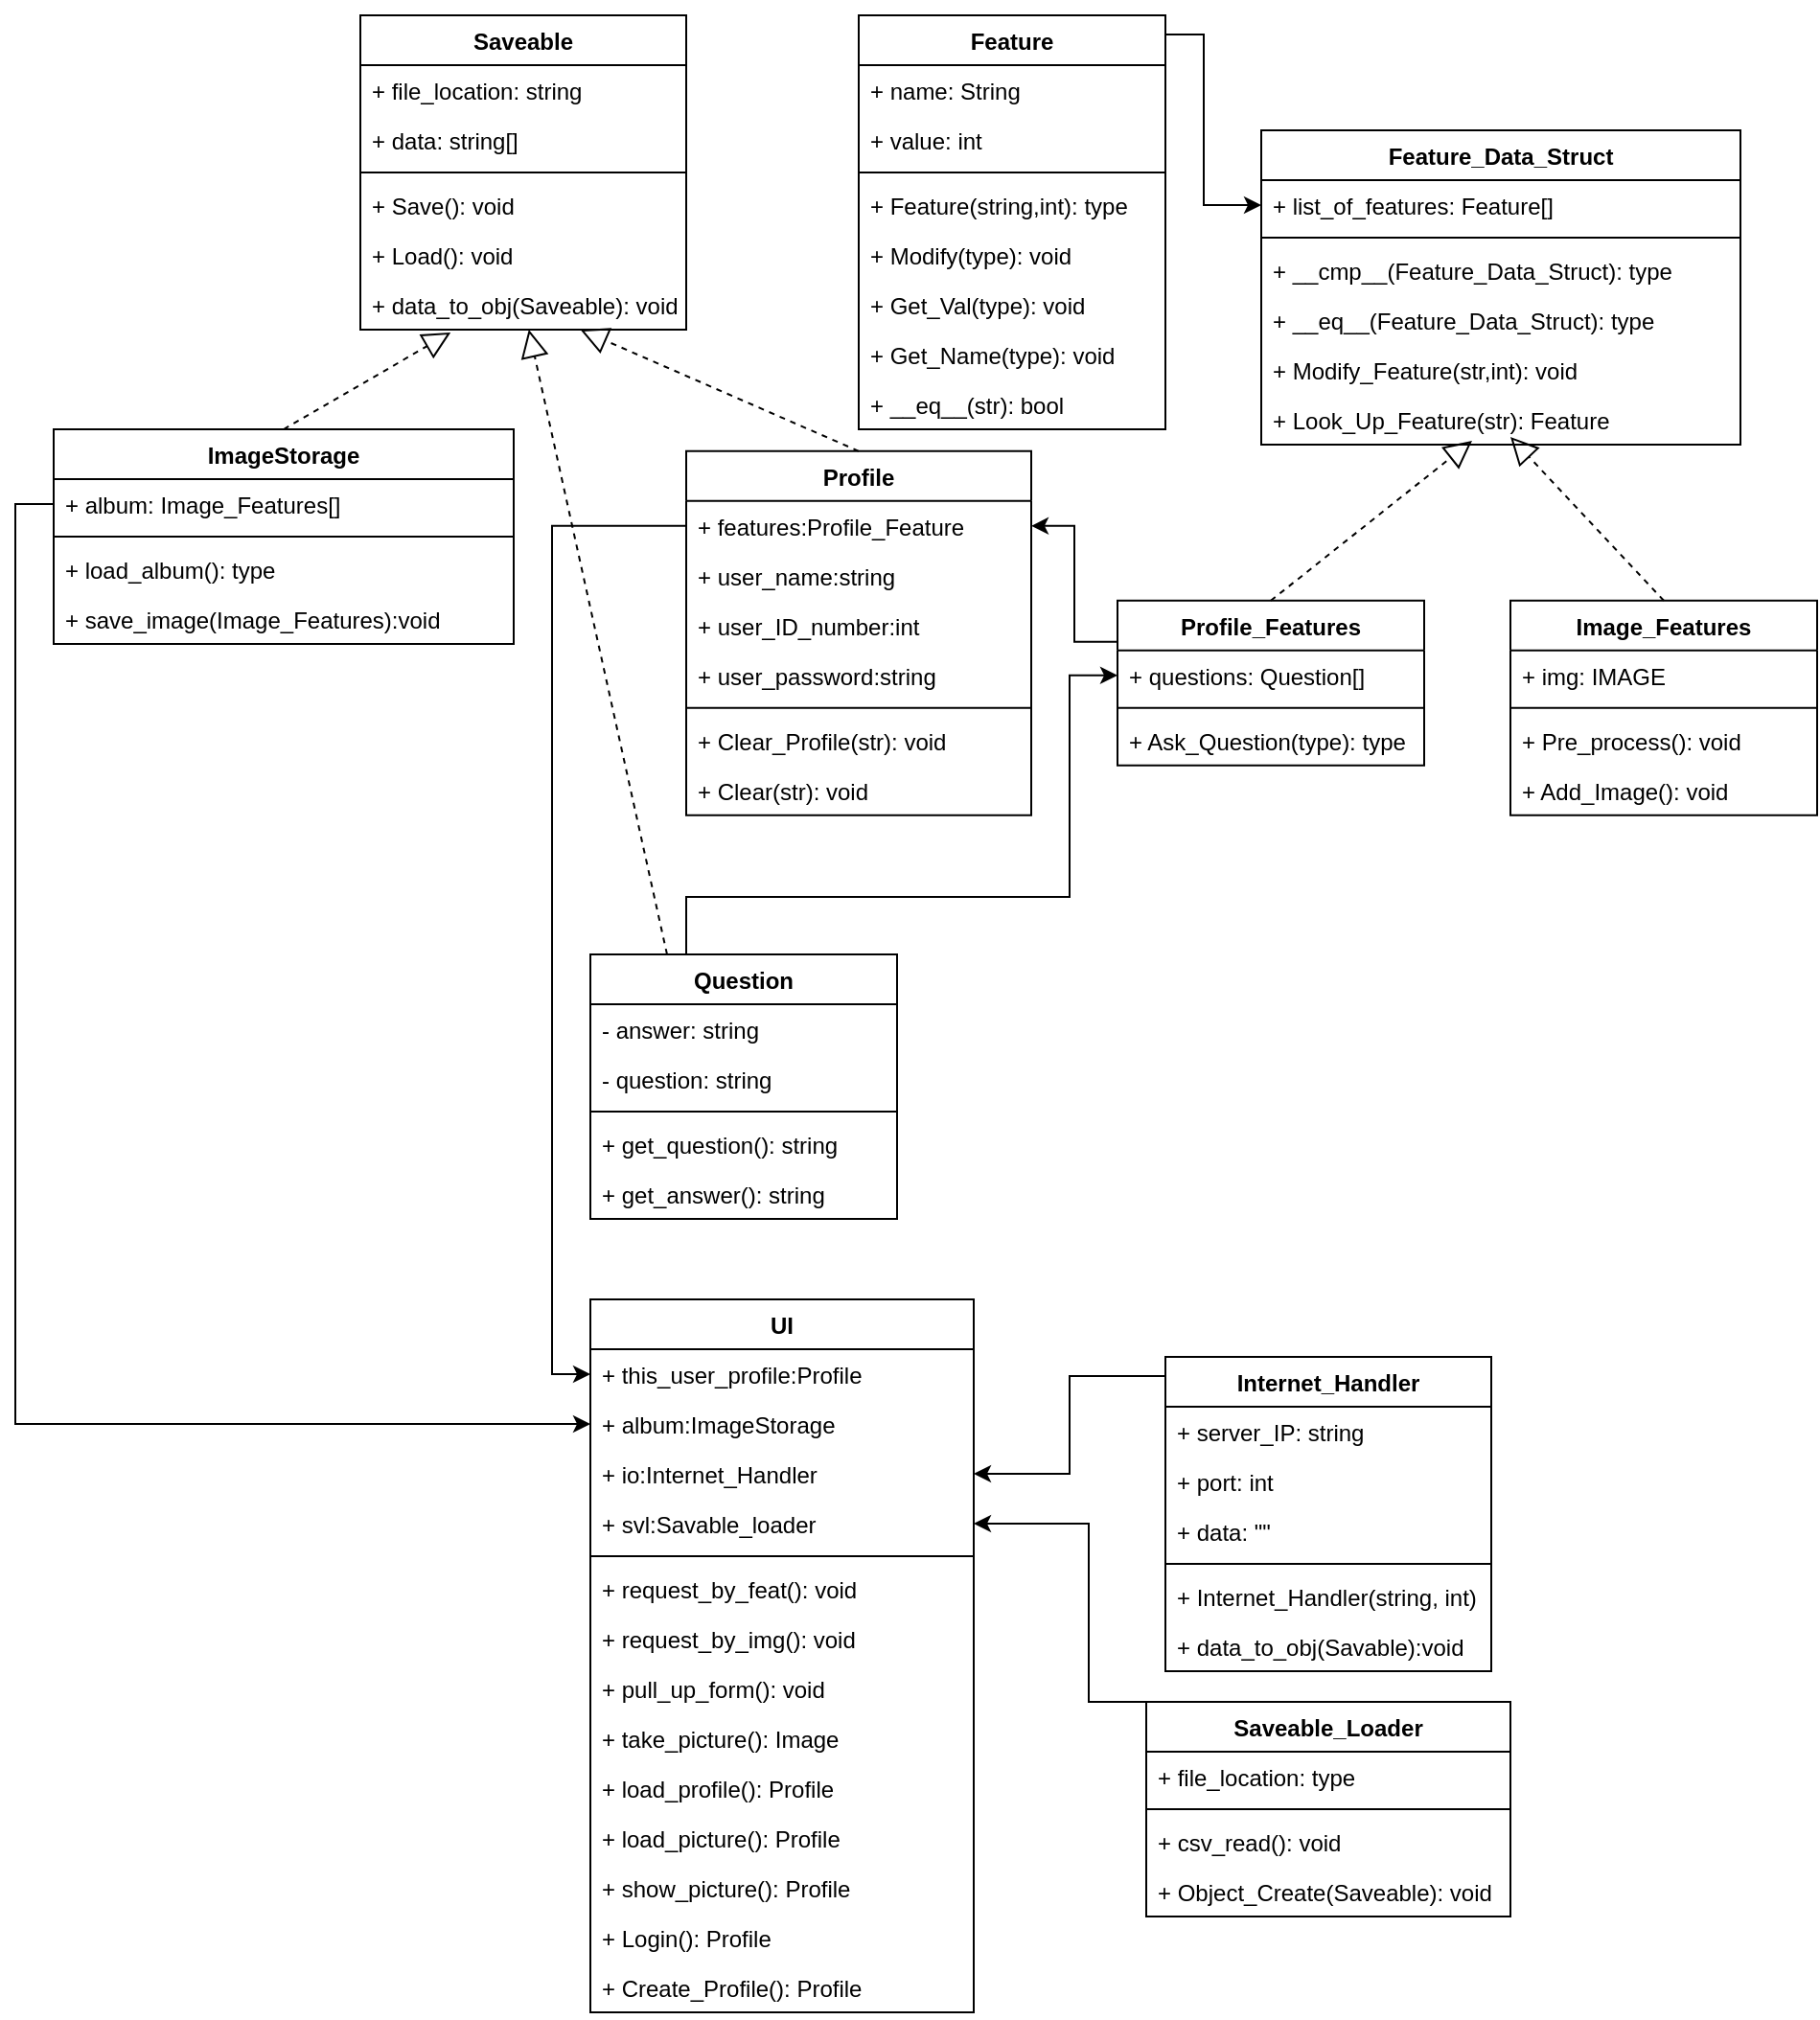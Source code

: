 <mxfile version="14.4.4" type="github" pages="2">
  <diagram id="TetxVeqAev78qztmmzDk" name="APP">
    <mxGraphModel dx="2926" dy="1216" grid="1" gridSize="10" guides="1" tooltips="1" connect="1" arrows="1" fold="1" page="1" pageScale="1" pageWidth="850" pageHeight="1100" math="0" shadow="0">
      <root>
        <mxCell id="0" />
        <mxCell id="1" parent="0" />
        <mxCell id="2AGVGex4qNpOd4WzxgjA-1" value="Profile" style="swimlane;fontStyle=1;align=center;verticalAlign=top;childLayout=stackLayout;horizontal=1;startSize=26;horizontalStack=0;resizeParent=1;resizeParentMax=0;resizeLast=0;collapsible=1;marginBottom=0;" vertex="1" parent="1">
          <mxGeometry x="260" y="257.4" width="180" height="190" as="geometry" />
        </mxCell>
        <mxCell id="2AGVGex4qNpOd4WzxgjA-14" value="+ features:Profile_Feature&#xa;" style="text;strokeColor=none;fillColor=none;align=left;verticalAlign=top;spacingLeft=4;spacingRight=4;overflow=hidden;rotatable=0;points=[[0,0.5],[1,0.5]];portConstraint=eastwest;" vertex="1" parent="2AGVGex4qNpOd4WzxgjA-1">
          <mxGeometry y="26" width="180" height="26" as="geometry" />
        </mxCell>
        <mxCell id="lxGhpvrVPsPuXbHdnktH-26" value="+ user_name:string&#xa;" style="text;strokeColor=none;fillColor=none;align=left;verticalAlign=top;spacingLeft=4;spacingRight=4;overflow=hidden;rotatable=0;points=[[0,0.5],[1,0.5]];portConstraint=eastwest;" vertex="1" parent="2AGVGex4qNpOd4WzxgjA-1">
          <mxGeometry y="52" width="180" height="26" as="geometry" />
        </mxCell>
        <mxCell id="lxGhpvrVPsPuXbHdnktH-19" value="+ user_ID_number:int&#xa;" style="text;strokeColor=none;fillColor=none;align=left;verticalAlign=top;spacingLeft=4;spacingRight=4;overflow=hidden;rotatable=0;points=[[0,0.5],[1,0.5]];portConstraint=eastwest;" vertex="1" parent="2AGVGex4qNpOd4WzxgjA-1">
          <mxGeometry y="78" width="180" height="26" as="geometry" />
        </mxCell>
        <mxCell id="lxGhpvrVPsPuXbHdnktH-20" value="+ user_password:string&#xa;" style="text;strokeColor=none;fillColor=none;align=left;verticalAlign=top;spacingLeft=4;spacingRight=4;overflow=hidden;rotatable=0;points=[[0,0.5],[1,0.5]];portConstraint=eastwest;" vertex="1" parent="2AGVGex4qNpOd4WzxgjA-1">
          <mxGeometry y="104" width="180" height="26" as="geometry" />
        </mxCell>
        <mxCell id="2AGVGex4qNpOd4WzxgjA-3" value="" style="line;strokeWidth=1;fillColor=none;align=left;verticalAlign=middle;spacingTop=-1;spacingLeft=3;spacingRight=3;rotatable=0;labelPosition=right;points=[];portConstraint=eastwest;" vertex="1" parent="2AGVGex4qNpOd4WzxgjA-1">
          <mxGeometry y="130" width="180" height="8" as="geometry" />
        </mxCell>
        <mxCell id="2AGVGex4qNpOd4WzxgjA-5" value="+ Clear_Profile(str): void" style="text;strokeColor=none;fillColor=none;align=left;verticalAlign=top;spacingLeft=4;spacingRight=4;overflow=hidden;rotatable=0;points=[[0,0.5],[1,0.5]];portConstraint=eastwest;" vertex="1" parent="2AGVGex4qNpOd4WzxgjA-1">
          <mxGeometry y="138" width="180" height="26" as="geometry" />
        </mxCell>
        <mxCell id="2AGVGex4qNpOd4WzxgjA-6" value="+ Clear(str): void" style="text;strokeColor=none;fillColor=none;align=left;verticalAlign=top;spacingLeft=4;spacingRight=4;overflow=hidden;rotatable=0;points=[[0,0.5],[1,0.5]];portConstraint=eastwest;" vertex="1" parent="2AGVGex4qNpOd4WzxgjA-1">
          <mxGeometry y="164" width="180" height="26" as="geometry" />
        </mxCell>
        <mxCell id="lxGhpvrVPsPuXbHdnktH-50" style="edgeStyle=orthogonalEdgeStyle;rounded=0;orthogonalLoop=1;jettySize=auto;html=1;exitX=1;exitY=0;exitDx=0;exitDy=0;entryX=0;entryY=0.5;entryDx=0;entryDy=0;" edge="1" parent="1" source="2AGVGex4qNpOd4WzxgjA-7" target="lxGhpvrVPsPuXbHdnktH-8">
          <mxGeometry relative="1" as="geometry">
            <Array as="points">
              <mxPoint x="510" y="40" />
              <mxPoint x="530" y="40" />
              <mxPoint x="530" y="129" />
            </Array>
          </mxGeometry>
        </mxCell>
        <mxCell id="2AGVGex4qNpOd4WzxgjA-7" value="Feature" style="swimlane;fontStyle=1;align=center;verticalAlign=top;childLayout=stackLayout;horizontal=1;startSize=26;horizontalStack=0;resizeParent=1;resizeParentMax=0;resizeLast=0;collapsible=1;marginBottom=0;" vertex="1" parent="1">
          <mxGeometry x="350" y="30" width="160" height="216" as="geometry" />
        </mxCell>
        <mxCell id="2AGVGex4qNpOd4WzxgjA-8" value="+ name: String" style="text;strokeColor=none;fillColor=none;align=left;verticalAlign=top;spacingLeft=4;spacingRight=4;overflow=hidden;rotatable=0;points=[[0,0.5],[1,0.5]];portConstraint=eastwest;" vertex="1" parent="2AGVGex4qNpOd4WzxgjA-7">
          <mxGeometry y="26" width="160" height="26" as="geometry" />
        </mxCell>
        <mxCell id="2AGVGex4qNpOd4WzxgjA-13" value="+ value: int" style="text;strokeColor=none;fillColor=none;align=left;verticalAlign=top;spacingLeft=4;spacingRight=4;overflow=hidden;rotatable=0;points=[[0,0.5],[1,0.5]];portConstraint=eastwest;" vertex="1" parent="2AGVGex4qNpOd4WzxgjA-7">
          <mxGeometry y="52" width="160" height="26" as="geometry" />
        </mxCell>
        <mxCell id="2AGVGex4qNpOd4WzxgjA-9" value="" style="line;strokeWidth=1;fillColor=none;align=left;verticalAlign=middle;spacingTop=-1;spacingLeft=3;spacingRight=3;rotatable=0;labelPosition=right;points=[];portConstraint=eastwest;" vertex="1" parent="2AGVGex4qNpOd4WzxgjA-7">
          <mxGeometry y="78" width="160" height="8" as="geometry" />
        </mxCell>
        <mxCell id="2AGVGex4qNpOd4WzxgjA-10" value="+ Feature(string,int): type" style="text;strokeColor=none;fillColor=none;align=left;verticalAlign=top;spacingLeft=4;spacingRight=4;overflow=hidden;rotatable=0;points=[[0,0.5],[1,0.5]];portConstraint=eastwest;" vertex="1" parent="2AGVGex4qNpOd4WzxgjA-7">
          <mxGeometry y="86" width="160" height="26" as="geometry" />
        </mxCell>
        <mxCell id="2AGVGex4qNpOd4WzxgjA-15" value="+ Modify(type): void" style="text;strokeColor=none;fillColor=none;align=left;verticalAlign=top;spacingLeft=4;spacingRight=4;overflow=hidden;rotatable=0;points=[[0,0.5],[1,0.5]];portConstraint=eastwest;" vertex="1" parent="2AGVGex4qNpOd4WzxgjA-7">
          <mxGeometry y="112" width="160" height="26" as="geometry" />
        </mxCell>
        <mxCell id="2AGVGex4qNpOd4WzxgjA-11" value="+ Get_Val(type): void" style="text;strokeColor=none;fillColor=none;align=left;verticalAlign=top;spacingLeft=4;spacingRight=4;overflow=hidden;rotatable=0;points=[[0,0.5],[1,0.5]];portConstraint=eastwest;" vertex="1" parent="2AGVGex4qNpOd4WzxgjA-7">
          <mxGeometry y="138" width="160" height="26" as="geometry" />
        </mxCell>
        <mxCell id="2AGVGex4qNpOd4WzxgjA-12" value="+ Get_Name(type): void" style="text;strokeColor=none;fillColor=none;align=left;verticalAlign=top;spacingLeft=4;spacingRight=4;overflow=hidden;rotatable=0;points=[[0,0.5],[1,0.5]];portConstraint=eastwest;" vertex="1" parent="2AGVGex4qNpOd4WzxgjA-7">
          <mxGeometry y="164" width="160" height="26" as="geometry" />
        </mxCell>
        <mxCell id="2AGVGex4qNpOd4WzxgjA-16" value="+ __eq__(str): bool" style="text;strokeColor=none;fillColor=none;align=left;verticalAlign=top;spacingLeft=4;spacingRight=4;overflow=hidden;rotatable=0;points=[[0,0.5],[1,0.5]];portConstraint=eastwest;" vertex="1" parent="2AGVGex4qNpOd4WzxgjA-7">
          <mxGeometry y="190" width="160" height="26" as="geometry" />
        </mxCell>
        <mxCell id="lxGhpvrVPsPuXbHdnktH-1" value="Image_Features" style="swimlane;fontStyle=1;align=center;verticalAlign=top;childLayout=stackLayout;horizontal=1;startSize=26;horizontalStack=0;resizeParent=1;resizeParentMax=0;resizeLast=0;collapsible=1;marginBottom=0;" vertex="1" parent="1">
          <mxGeometry x="690" y="335.4" width="160" height="112" as="geometry" />
        </mxCell>
        <mxCell id="lxGhpvrVPsPuXbHdnktH-2" value="+ img: IMAGE" style="text;strokeColor=none;fillColor=none;align=left;verticalAlign=top;spacingLeft=4;spacingRight=4;overflow=hidden;rotatable=0;points=[[0,0.5],[1,0.5]];portConstraint=eastwest;" vertex="1" parent="lxGhpvrVPsPuXbHdnktH-1">
          <mxGeometry y="26" width="160" height="26" as="geometry" />
        </mxCell>
        <mxCell id="lxGhpvrVPsPuXbHdnktH-3" value="" style="line;strokeWidth=1;fillColor=none;align=left;verticalAlign=middle;spacingTop=-1;spacingLeft=3;spacingRight=3;rotatable=0;labelPosition=right;points=[];portConstraint=eastwest;" vertex="1" parent="lxGhpvrVPsPuXbHdnktH-1">
          <mxGeometry y="52" width="160" height="8" as="geometry" />
        </mxCell>
        <mxCell id="lxGhpvrVPsPuXbHdnktH-4" value="+ Pre_process(): void" style="text;strokeColor=none;fillColor=none;align=left;verticalAlign=top;spacingLeft=4;spacingRight=4;overflow=hidden;rotatable=0;points=[[0,0.5],[1,0.5]];portConstraint=eastwest;" vertex="1" parent="lxGhpvrVPsPuXbHdnktH-1">
          <mxGeometry y="60" width="160" height="26" as="geometry" />
        </mxCell>
        <mxCell id="lxGhpvrVPsPuXbHdnktH-61" value="+ Add_Image(): void" style="text;strokeColor=none;fillColor=none;align=left;verticalAlign=top;spacingLeft=4;spacingRight=4;overflow=hidden;rotatable=0;points=[[0,0.5],[1,0.5]];portConstraint=eastwest;" vertex="1" parent="lxGhpvrVPsPuXbHdnktH-1">
          <mxGeometry y="86" width="160" height="26" as="geometry" />
        </mxCell>
        <mxCell id="lxGhpvrVPsPuXbHdnktH-7" value="Feature_Data_Struct" style="swimlane;fontStyle=1;align=center;verticalAlign=top;childLayout=stackLayout;horizontal=1;startSize=26;horizontalStack=0;resizeParent=1;resizeParentMax=0;resizeLast=0;collapsible=1;marginBottom=0;" vertex="1" parent="1">
          <mxGeometry x="560" y="90" width="250" height="164" as="geometry" />
        </mxCell>
        <mxCell id="lxGhpvrVPsPuXbHdnktH-8" value="+ list_of_features: Feature[]" style="text;strokeColor=none;fillColor=none;align=left;verticalAlign=top;spacingLeft=4;spacingRight=4;overflow=hidden;rotatable=0;points=[[0,0.5],[1,0.5]];portConstraint=eastwest;" vertex="1" parent="lxGhpvrVPsPuXbHdnktH-7">
          <mxGeometry y="26" width="250" height="26" as="geometry" />
        </mxCell>
        <mxCell id="lxGhpvrVPsPuXbHdnktH-9" value="" style="line;strokeWidth=1;fillColor=none;align=left;verticalAlign=middle;spacingTop=-1;spacingLeft=3;spacingRight=3;rotatable=0;labelPosition=right;points=[];portConstraint=eastwest;" vertex="1" parent="lxGhpvrVPsPuXbHdnktH-7">
          <mxGeometry y="52" width="250" height="8" as="geometry" />
        </mxCell>
        <mxCell id="lxGhpvrVPsPuXbHdnktH-10" value="+ __cmp__(Feature_Data_Struct): type" style="text;strokeColor=none;fillColor=none;align=left;verticalAlign=top;spacingLeft=4;spacingRight=4;overflow=hidden;rotatable=0;points=[[0,0.5],[1,0.5]];portConstraint=eastwest;" vertex="1" parent="lxGhpvrVPsPuXbHdnktH-7">
          <mxGeometry y="60" width="250" height="26" as="geometry" />
        </mxCell>
        <mxCell id="lxGhpvrVPsPuXbHdnktH-11" value="+ __eq__(Feature_Data_Struct): type" style="text;strokeColor=none;fillColor=none;align=left;verticalAlign=top;spacingLeft=4;spacingRight=4;overflow=hidden;rotatable=0;points=[[0,0.5],[1,0.5]];portConstraint=eastwest;" vertex="1" parent="lxGhpvrVPsPuXbHdnktH-7">
          <mxGeometry y="86" width="250" height="26" as="geometry" />
        </mxCell>
        <mxCell id="lxGhpvrVPsPuXbHdnktH-17" value="+ Modify_Feature(str,int): void" style="text;strokeColor=none;fillColor=none;align=left;verticalAlign=top;spacingLeft=4;spacingRight=4;overflow=hidden;rotatable=0;points=[[0,0.5],[1,0.5]];portConstraint=eastwest;" vertex="1" parent="lxGhpvrVPsPuXbHdnktH-7">
          <mxGeometry y="112" width="250" height="26" as="geometry" />
        </mxCell>
        <mxCell id="lxGhpvrVPsPuXbHdnktH-18" value="+ Look_Up_Feature(str): Feature" style="text;strokeColor=none;fillColor=none;align=left;verticalAlign=top;spacingLeft=4;spacingRight=4;overflow=hidden;rotatable=0;points=[[0,0.5],[1,0.5]];portConstraint=eastwest;" vertex="1" parent="lxGhpvrVPsPuXbHdnktH-7">
          <mxGeometry y="138" width="250" height="26" as="geometry" />
        </mxCell>
        <mxCell id="lxGhpvrVPsPuXbHdnktH-13" value="" style="endArrow=block;dashed=1;endFill=0;endSize=12;html=1;exitX=0.5;exitY=0;exitDx=0;exitDy=0;" edge="1" parent="1" source="lxGhpvrVPsPuXbHdnktH-1">
          <mxGeometry width="160" relative="1" as="geometry">
            <mxPoint x="340.02" y="267.4" as="sourcePoint" />
            <mxPoint x="690" y="250" as="targetPoint" />
          </mxGeometry>
        </mxCell>
        <mxCell id="lxGhpvrVPsPuXbHdnktH-27" style="edgeStyle=orthogonalEdgeStyle;rounded=0;orthogonalLoop=1;jettySize=auto;html=1;exitX=0;exitY=0.25;exitDx=0;exitDy=0;entryX=1;entryY=0.5;entryDx=0;entryDy=0;" edge="1" parent="1" source="lxGhpvrVPsPuXbHdnktH-21" target="2AGVGex4qNpOd4WzxgjA-14">
          <mxGeometry relative="1" as="geometry" />
        </mxCell>
        <mxCell id="lxGhpvrVPsPuXbHdnktH-21" value="Profile_Features" style="swimlane;fontStyle=1;align=center;verticalAlign=top;childLayout=stackLayout;horizontal=1;startSize=26;horizontalStack=0;resizeParent=1;resizeParentMax=0;resizeLast=0;collapsible=1;marginBottom=0;" vertex="1" parent="1">
          <mxGeometry x="485" y="335.4" width="160" height="86" as="geometry" />
        </mxCell>
        <mxCell id="lxGhpvrVPsPuXbHdnktH-22" value="+ questions: Question[]" style="text;strokeColor=none;fillColor=none;align=left;verticalAlign=top;spacingLeft=4;spacingRight=4;overflow=hidden;rotatable=0;points=[[0,0.5],[1,0.5]];portConstraint=eastwest;" vertex="1" parent="lxGhpvrVPsPuXbHdnktH-21">
          <mxGeometry y="26" width="160" height="26" as="geometry" />
        </mxCell>
        <mxCell id="lxGhpvrVPsPuXbHdnktH-23" value="" style="line;strokeWidth=1;fillColor=none;align=left;verticalAlign=middle;spacingTop=-1;spacingLeft=3;spacingRight=3;rotatable=0;labelPosition=right;points=[];portConstraint=eastwest;" vertex="1" parent="lxGhpvrVPsPuXbHdnktH-21">
          <mxGeometry y="52" width="160" height="8" as="geometry" />
        </mxCell>
        <mxCell id="lxGhpvrVPsPuXbHdnktH-24" value="+ Ask_Question(type): type" style="text;strokeColor=none;fillColor=none;align=left;verticalAlign=top;spacingLeft=4;spacingRight=4;overflow=hidden;rotatable=0;points=[[0,0.5],[1,0.5]];portConstraint=eastwest;" vertex="1" parent="lxGhpvrVPsPuXbHdnktH-21">
          <mxGeometry y="60" width="160" height="26" as="geometry" />
        </mxCell>
        <mxCell id="lxGhpvrVPsPuXbHdnktH-25" value="" style="endArrow=block;dashed=1;endFill=0;endSize=12;html=1;exitX=0.5;exitY=0;exitDx=0;exitDy=0;entryX=0.44;entryY=0.923;entryDx=0;entryDy=0;entryPerimeter=0;fontStyle=1" edge="1" parent="1" source="lxGhpvrVPsPuXbHdnktH-21" target="lxGhpvrVPsPuXbHdnktH-18">
          <mxGeometry width="160" relative="1" as="geometry">
            <mxPoint x="580" y="338" as="sourcePoint" />
            <mxPoint x="501.5" y="252.598" as="targetPoint" />
          </mxGeometry>
        </mxCell>
        <mxCell id="lxGhpvrVPsPuXbHdnktH-47" style="edgeStyle=orthogonalEdgeStyle;rounded=0;orthogonalLoop=1;jettySize=auto;html=1;exitX=0.5;exitY=0;exitDx=0;exitDy=0;entryX=0;entryY=0.5;entryDx=0;entryDy=0;" edge="1" parent="1" source="lxGhpvrVPsPuXbHdnktH-29" target="lxGhpvrVPsPuXbHdnktH-22">
          <mxGeometry relative="1" as="geometry">
            <Array as="points">
              <mxPoint x="260" y="490" />
              <mxPoint x="460" y="490" />
              <mxPoint x="460" y="374" />
            </Array>
          </mxGeometry>
        </mxCell>
        <mxCell id="lxGhpvrVPsPuXbHdnktH-29" value="Question" style="swimlane;fontStyle=1;align=center;verticalAlign=top;childLayout=stackLayout;horizontal=1;startSize=26;horizontalStack=0;resizeParent=1;resizeParentMax=0;resizeLast=0;collapsible=1;marginBottom=0;" vertex="1" parent="1">
          <mxGeometry x="210" y="520" width="160" height="138" as="geometry" />
        </mxCell>
        <mxCell id="lxGhpvrVPsPuXbHdnktH-30" value="- answer: string" style="text;strokeColor=none;fillColor=none;align=left;verticalAlign=top;spacingLeft=4;spacingRight=4;overflow=hidden;rotatable=0;points=[[0,0.5],[1,0.5]];portConstraint=eastwest;" vertex="1" parent="lxGhpvrVPsPuXbHdnktH-29">
          <mxGeometry y="26" width="160" height="26" as="geometry" />
        </mxCell>
        <mxCell id="lxGhpvrVPsPuXbHdnktH-35" value="- question: string" style="text;strokeColor=none;fillColor=none;align=left;verticalAlign=top;spacingLeft=4;spacingRight=4;overflow=hidden;rotatable=0;points=[[0,0.5],[1,0.5]];portConstraint=eastwest;" vertex="1" parent="lxGhpvrVPsPuXbHdnktH-29">
          <mxGeometry y="52" width="160" height="26" as="geometry" />
        </mxCell>
        <mxCell id="lxGhpvrVPsPuXbHdnktH-31" value="" style="line;strokeWidth=1;fillColor=none;align=left;verticalAlign=middle;spacingTop=-1;spacingLeft=3;spacingRight=3;rotatable=0;labelPosition=right;points=[];portConstraint=eastwest;" vertex="1" parent="lxGhpvrVPsPuXbHdnktH-29">
          <mxGeometry y="78" width="160" height="8" as="geometry" />
        </mxCell>
        <mxCell id="lxGhpvrVPsPuXbHdnktH-32" value="+ get_question(): string" style="text;strokeColor=none;fillColor=none;align=left;verticalAlign=top;spacingLeft=4;spacingRight=4;overflow=hidden;rotatable=0;points=[[0,0.5],[1,0.5]];portConstraint=eastwest;" vertex="1" parent="lxGhpvrVPsPuXbHdnktH-29">
          <mxGeometry y="86" width="160" height="26" as="geometry" />
        </mxCell>
        <mxCell id="lxGhpvrVPsPuXbHdnktH-34" value="+ get_answer(): string" style="text;strokeColor=none;fillColor=none;align=left;verticalAlign=top;spacingLeft=4;spacingRight=4;overflow=hidden;rotatable=0;points=[[0,0.5],[1,0.5]];portConstraint=eastwest;" vertex="1" parent="lxGhpvrVPsPuXbHdnktH-29">
          <mxGeometry y="112" width="160" height="26" as="geometry" />
        </mxCell>
        <mxCell id="lxGhpvrVPsPuXbHdnktH-39" value="Saveable" style="swimlane;fontStyle=1;align=center;verticalAlign=top;childLayout=stackLayout;horizontal=1;startSize=26;horizontalStack=0;resizeParent=1;resizeParentMax=0;resizeLast=0;collapsible=1;marginBottom=0;" vertex="1" parent="1">
          <mxGeometry x="90" y="30" width="170" height="164" as="geometry" />
        </mxCell>
        <mxCell id="lxGhpvrVPsPuXbHdnktH-40" value="+ file_location: string" style="text;strokeColor=none;fillColor=none;align=left;verticalAlign=top;spacingLeft=4;spacingRight=4;overflow=hidden;rotatable=0;points=[[0,0.5],[1,0.5]];portConstraint=eastwest;" vertex="1" parent="lxGhpvrVPsPuXbHdnktH-39">
          <mxGeometry y="26" width="170" height="26" as="geometry" />
        </mxCell>
        <mxCell id="lxGhpvrVPsPuXbHdnktH-45" value="+ data: string[]" style="text;strokeColor=none;fillColor=none;align=left;verticalAlign=top;spacingLeft=4;spacingRight=4;overflow=hidden;rotatable=0;points=[[0,0.5],[1,0.5]];portConstraint=eastwest;" vertex="1" parent="lxGhpvrVPsPuXbHdnktH-39">
          <mxGeometry y="52" width="170" height="26" as="geometry" />
        </mxCell>
        <mxCell id="lxGhpvrVPsPuXbHdnktH-41" value="" style="line;strokeWidth=1;fillColor=none;align=left;verticalAlign=middle;spacingTop=-1;spacingLeft=3;spacingRight=3;rotatable=0;labelPosition=right;points=[];portConstraint=eastwest;" vertex="1" parent="lxGhpvrVPsPuXbHdnktH-39">
          <mxGeometry y="78" width="170" height="8" as="geometry" />
        </mxCell>
        <mxCell id="lxGhpvrVPsPuXbHdnktH-42" value="+ Save(): void" style="text;strokeColor=none;fillColor=none;align=left;verticalAlign=top;spacingLeft=4;spacingRight=4;overflow=hidden;rotatable=0;points=[[0,0.5],[1,0.5]];portConstraint=eastwest;" vertex="1" parent="lxGhpvrVPsPuXbHdnktH-39">
          <mxGeometry y="86" width="170" height="26" as="geometry" />
        </mxCell>
        <mxCell id="lxGhpvrVPsPuXbHdnktH-43" value="+ Load(): void" style="text;strokeColor=none;fillColor=none;align=left;verticalAlign=top;spacingLeft=4;spacingRight=4;overflow=hidden;rotatable=0;points=[[0,0.5],[1,0.5]];portConstraint=eastwest;" vertex="1" parent="lxGhpvrVPsPuXbHdnktH-39">
          <mxGeometry y="112" width="170" height="26" as="geometry" />
        </mxCell>
        <mxCell id="lxGhpvrVPsPuXbHdnktH-46" value="+ data_to_obj(Saveable): void" style="text;strokeColor=none;fillColor=none;align=left;verticalAlign=top;spacingLeft=4;spacingRight=4;overflow=hidden;rotatable=0;points=[[0,0.5],[1,0.5]];portConstraint=eastwest;" vertex="1" parent="lxGhpvrVPsPuXbHdnktH-39">
          <mxGeometry y="138" width="170" height="26" as="geometry" />
        </mxCell>
        <mxCell id="lxGhpvrVPsPuXbHdnktH-48" value="" style="endArrow=block;dashed=1;endFill=0;endSize=12;html=1;exitX=0.5;exitY=0;exitDx=0;exitDy=0;" edge="1" parent="1" source="2AGVGex4qNpOd4WzxgjA-1" target="lxGhpvrVPsPuXbHdnktH-46">
          <mxGeometry width="160" relative="1" as="geometry">
            <mxPoint x="575" y="345.4" as="sourcePoint" />
            <mxPoint x="660" y="261.998" as="targetPoint" />
          </mxGeometry>
        </mxCell>
        <mxCell id="lxGhpvrVPsPuXbHdnktH-49" value="" style="endArrow=block;dashed=1;endFill=0;endSize=12;html=1;exitX=0.25;exitY=0;exitDx=0;exitDy=0;" edge="1" parent="1" source="lxGhpvrVPsPuXbHdnktH-29" target="lxGhpvrVPsPuXbHdnktH-46">
          <mxGeometry width="160" relative="1" as="geometry">
            <mxPoint x="360" y="267.4" as="sourcePoint" />
            <mxPoint x="214.777" y="204" as="targetPoint" />
          </mxGeometry>
        </mxCell>
        <mxCell id="lxGhpvrVPsPuXbHdnktH-93" style="edgeStyle=orthogonalEdgeStyle;rounded=0;orthogonalLoop=1;jettySize=auto;html=1;exitX=0;exitY=0;exitDx=0;exitDy=0;entryX=1;entryY=0.5;entryDx=0;entryDy=0;" edge="1" parent="1" source="lxGhpvrVPsPuXbHdnktH-52" target="lxGhpvrVPsPuXbHdnktH-92">
          <mxGeometry relative="1" as="geometry">
            <Array as="points">
              <mxPoint x="470" y="910" />
              <mxPoint x="470" y="817" />
            </Array>
          </mxGeometry>
        </mxCell>
        <mxCell id="lxGhpvrVPsPuXbHdnktH-52" value="Saveable_Loader" style="swimlane;fontStyle=1;align=center;verticalAlign=top;childLayout=stackLayout;horizontal=1;startSize=26;horizontalStack=0;resizeParent=1;resizeParentMax=0;resizeLast=0;collapsible=1;marginBottom=0;" vertex="1" parent="1">
          <mxGeometry x="500" y="910" width="190" height="112" as="geometry" />
        </mxCell>
        <mxCell id="lxGhpvrVPsPuXbHdnktH-53" value="+ file_location: type" style="text;strokeColor=none;fillColor=none;align=left;verticalAlign=top;spacingLeft=4;spacingRight=4;overflow=hidden;rotatable=0;points=[[0,0.5],[1,0.5]];portConstraint=eastwest;" vertex="1" parent="lxGhpvrVPsPuXbHdnktH-52">
          <mxGeometry y="26" width="190" height="26" as="geometry" />
        </mxCell>
        <mxCell id="lxGhpvrVPsPuXbHdnktH-54" value="" style="line;strokeWidth=1;fillColor=none;align=left;verticalAlign=middle;spacingTop=-1;spacingLeft=3;spacingRight=3;rotatable=0;labelPosition=right;points=[];portConstraint=eastwest;" vertex="1" parent="lxGhpvrVPsPuXbHdnktH-52">
          <mxGeometry y="52" width="190" height="8" as="geometry" />
        </mxCell>
        <mxCell id="lxGhpvrVPsPuXbHdnktH-55" value="+ csv_read(): void" style="text;strokeColor=none;fillColor=none;align=left;verticalAlign=top;spacingLeft=4;spacingRight=4;overflow=hidden;rotatable=0;points=[[0,0.5],[1,0.5]];portConstraint=eastwest;" vertex="1" parent="lxGhpvrVPsPuXbHdnktH-52">
          <mxGeometry y="60" width="190" height="26" as="geometry" />
        </mxCell>
        <mxCell id="lxGhpvrVPsPuXbHdnktH-56" value="+ Object_Create(Saveable): void" style="text;strokeColor=none;fillColor=none;align=left;verticalAlign=top;spacingLeft=4;spacingRight=4;overflow=hidden;rotatable=0;points=[[0,0.5],[1,0.5]];portConstraint=eastwest;" vertex="1" parent="lxGhpvrVPsPuXbHdnktH-52">
          <mxGeometry y="86" width="190" height="26" as="geometry" />
        </mxCell>
        <mxCell id="lxGhpvrVPsPuXbHdnktH-57" value="UI" style="swimlane;fontStyle=1;align=center;verticalAlign=top;childLayout=stackLayout;horizontal=1;startSize=26;horizontalStack=0;resizeParent=1;resizeParentMax=0;resizeLast=0;collapsible=1;marginBottom=0;" vertex="1" parent="1">
          <mxGeometry x="210" y="700" width="200" height="372" as="geometry" />
        </mxCell>
        <mxCell id="lxGhpvrVPsPuXbHdnktH-69" value="+ this_user_profile:Profile" style="text;strokeColor=none;fillColor=none;align=left;verticalAlign=top;spacingLeft=4;spacingRight=4;overflow=hidden;rotatable=0;points=[[0,0.5],[1,0.5]];portConstraint=eastwest;" vertex="1" parent="lxGhpvrVPsPuXbHdnktH-57">
          <mxGeometry y="26" width="200" height="26" as="geometry" />
        </mxCell>
        <mxCell id="lxGhpvrVPsPuXbHdnktH-58" value="+ album:ImageStorage" style="text;strokeColor=none;fillColor=none;align=left;verticalAlign=top;spacingLeft=4;spacingRight=4;overflow=hidden;rotatable=0;points=[[0,0.5],[1,0.5]];portConstraint=eastwest;" vertex="1" parent="lxGhpvrVPsPuXbHdnktH-57">
          <mxGeometry y="52" width="200" height="26" as="geometry" />
        </mxCell>
        <mxCell id="lxGhpvrVPsPuXbHdnktH-86" value="+ io:Internet_Handler" style="text;strokeColor=none;fillColor=none;align=left;verticalAlign=top;spacingLeft=4;spacingRight=4;overflow=hidden;rotatable=0;points=[[0,0.5],[1,0.5]];portConstraint=eastwest;" vertex="1" parent="lxGhpvrVPsPuXbHdnktH-57">
          <mxGeometry y="78" width="200" height="26" as="geometry" />
        </mxCell>
        <mxCell id="lxGhpvrVPsPuXbHdnktH-92" value="+ svl:Savable_loader" style="text;strokeColor=none;fillColor=none;align=left;verticalAlign=top;spacingLeft=4;spacingRight=4;overflow=hidden;rotatable=0;points=[[0,0.5],[1,0.5]];portConstraint=eastwest;" vertex="1" parent="lxGhpvrVPsPuXbHdnktH-57">
          <mxGeometry y="104" width="200" height="26" as="geometry" />
        </mxCell>
        <mxCell id="lxGhpvrVPsPuXbHdnktH-59" value="" style="line;strokeWidth=1;fillColor=none;align=left;verticalAlign=middle;spacingTop=-1;spacingLeft=3;spacingRight=3;rotatable=0;labelPosition=right;points=[];portConstraint=eastwest;" vertex="1" parent="lxGhpvrVPsPuXbHdnktH-57">
          <mxGeometry y="130" width="200" height="8" as="geometry" />
        </mxCell>
        <mxCell id="lxGhpvrVPsPuXbHdnktH-60" value="+ request_by_feat(): void" style="text;strokeColor=none;fillColor=none;align=left;verticalAlign=top;spacingLeft=4;spacingRight=4;overflow=hidden;rotatable=0;points=[[0,0.5],[1,0.5]];portConstraint=eastwest;" vertex="1" parent="lxGhpvrVPsPuXbHdnktH-57">
          <mxGeometry y="138" width="200" height="26" as="geometry" />
        </mxCell>
        <mxCell id="lxGhpvrVPsPuXbHdnktH-81" value="+ request_by_img(): void" style="text;strokeColor=none;fillColor=none;align=left;verticalAlign=top;spacingLeft=4;spacingRight=4;overflow=hidden;rotatable=0;points=[[0,0.5],[1,0.5]];portConstraint=eastwest;" vertex="1" parent="lxGhpvrVPsPuXbHdnktH-57">
          <mxGeometry y="164" width="200" height="26" as="geometry" />
        </mxCell>
        <mxCell id="lxGhpvrVPsPuXbHdnktH-82" value="+ pull_up_form(): void" style="text;strokeColor=none;fillColor=none;align=left;verticalAlign=top;spacingLeft=4;spacingRight=4;overflow=hidden;rotatable=0;points=[[0,0.5],[1,0.5]];portConstraint=eastwest;" vertex="1" parent="lxGhpvrVPsPuXbHdnktH-57">
          <mxGeometry y="190" width="200" height="26" as="geometry" />
        </mxCell>
        <mxCell id="lxGhpvrVPsPuXbHdnktH-80" value="+ take_picture(): Image" style="text;strokeColor=none;fillColor=none;align=left;verticalAlign=top;spacingLeft=4;spacingRight=4;overflow=hidden;rotatable=0;points=[[0,0.5],[1,0.5]];portConstraint=eastwest;" vertex="1" parent="lxGhpvrVPsPuXbHdnktH-57">
          <mxGeometry y="216" width="200" height="26" as="geometry" />
        </mxCell>
        <mxCell id="lxGhpvrVPsPuXbHdnktH-62" value="+ load_profile(): Profile" style="text;strokeColor=none;fillColor=none;align=left;verticalAlign=top;spacingLeft=4;spacingRight=4;overflow=hidden;rotatable=0;points=[[0,0.5],[1,0.5]];portConstraint=eastwest;" vertex="1" parent="lxGhpvrVPsPuXbHdnktH-57">
          <mxGeometry y="242" width="200" height="26" as="geometry" />
        </mxCell>
        <mxCell id="lxGhpvrVPsPuXbHdnktH-76" value="+ load_picture(): Profile" style="text;strokeColor=none;fillColor=none;align=left;verticalAlign=top;spacingLeft=4;spacingRight=4;overflow=hidden;rotatable=0;points=[[0,0.5],[1,0.5]];portConstraint=eastwest;" vertex="1" parent="lxGhpvrVPsPuXbHdnktH-57">
          <mxGeometry y="268" width="200" height="26" as="geometry" />
        </mxCell>
        <mxCell id="lxGhpvrVPsPuXbHdnktH-77" value="+ show_picture(): Profile" style="text;strokeColor=none;fillColor=none;align=left;verticalAlign=top;spacingLeft=4;spacingRight=4;overflow=hidden;rotatable=0;points=[[0,0.5],[1,0.5]];portConstraint=eastwest;" vertex="1" parent="lxGhpvrVPsPuXbHdnktH-57">
          <mxGeometry y="294" width="200" height="26" as="geometry" />
        </mxCell>
        <mxCell id="lxGhpvrVPsPuXbHdnktH-78" value="+ Login(): Profile" style="text;strokeColor=none;fillColor=none;align=left;verticalAlign=top;spacingLeft=4;spacingRight=4;overflow=hidden;rotatable=0;points=[[0,0.5],[1,0.5]];portConstraint=eastwest;" vertex="1" parent="lxGhpvrVPsPuXbHdnktH-57">
          <mxGeometry y="320" width="200" height="26" as="geometry" />
        </mxCell>
        <mxCell id="lxGhpvrVPsPuXbHdnktH-79" value="+ Create_Profile(): Profile" style="text;strokeColor=none;fillColor=none;align=left;verticalAlign=top;spacingLeft=4;spacingRight=4;overflow=hidden;rotatable=0;points=[[0,0.5],[1,0.5]];portConstraint=eastwest;" vertex="1" parent="lxGhpvrVPsPuXbHdnktH-57">
          <mxGeometry y="346" width="200" height="26" as="geometry" />
        </mxCell>
        <mxCell id="lxGhpvrVPsPuXbHdnktH-90" style="edgeStyle=orthogonalEdgeStyle;rounded=0;orthogonalLoop=1;jettySize=auto;html=1;exitX=0;exitY=0;exitDx=0;exitDy=0;entryX=1;entryY=0.5;entryDx=0;entryDy=0;" edge="1" parent="1" source="lxGhpvrVPsPuXbHdnktH-63" target="lxGhpvrVPsPuXbHdnktH-86">
          <mxGeometry relative="1" as="geometry">
            <Array as="points">
              <mxPoint x="510" y="740" />
              <mxPoint x="460" y="740" />
              <mxPoint x="460" y="791" />
            </Array>
          </mxGeometry>
        </mxCell>
        <mxCell id="lxGhpvrVPsPuXbHdnktH-63" value="Internet_Handler" style="swimlane;fontStyle=1;align=center;verticalAlign=top;childLayout=stackLayout;horizontal=1;startSize=26;horizontalStack=0;resizeParent=1;resizeParentMax=0;resizeLast=0;collapsible=1;marginBottom=0;" vertex="1" parent="1">
          <mxGeometry x="510" y="730" width="170" height="164" as="geometry" />
        </mxCell>
        <mxCell id="lxGhpvrVPsPuXbHdnktH-64" value="+ server_IP: string" style="text;strokeColor=none;fillColor=none;align=left;verticalAlign=top;spacingLeft=4;spacingRight=4;overflow=hidden;rotatable=0;points=[[0,0.5],[1,0.5]];portConstraint=eastwest;" vertex="1" parent="lxGhpvrVPsPuXbHdnktH-63">
          <mxGeometry y="26" width="170" height="26" as="geometry" />
        </mxCell>
        <mxCell id="lxGhpvrVPsPuXbHdnktH-67" value="+ port: int" style="text;strokeColor=none;fillColor=none;align=left;verticalAlign=top;spacingLeft=4;spacingRight=4;overflow=hidden;rotatable=0;points=[[0,0.5],[1,0.5]];portConstraint=eastwest;" vertex="1" parent="lxGhpvrVPsPuXbHdnktH-63">
          <mxGeometry y="52" width="170" height="26" as="geometry" />
        </mxCell>
        <mxCell id="lxGhpvrVPsPuXbHdnktH-85" value="+ data: &quot;&quot;" style="text;strokeColor=none;fillColor=none;align=left;verticalAlign=top;spacingLeft=4;spacingRight=4;overflow=hidden;rotatable=0;points=[[0,0.5],[1,0.5]];portConstraint=eastwest;" vertex="1" parent="lxGhpvrVPsPuXbHdnktH-63">
          <mxGeometry y="78" width="170" height="26" as="geometry" />
        </mxCell>
        <mxCell id="lxGhpvrVPsPuXbHdnktH-65" value="" style="line;strokeWidth=1;fillColor=none;align=left;verticalAlign=middle;spacingTop=-1;spacingLeft=3;spacingRight=3;rotatable=0;labelPosition=right;points=[];portConstraint=eastwest;" vertex="1" parent="lxGhpvrVPsPuXbHdnktH-63">
          <mxGeometry y="104" width="170" height="8" as="geometry" />
        </mxCell>
        <mxCell id="lxGhpvrVPsPuXbHdnktH-66" value="+ Internet_Handler(string, int)" style="text;strokeColor=none;fillColor=none;align=left;verticalAlign=top;spacingLeft=4;spacingRight=4;overflow=hidden;rotatable=0;points=[[0,0.5],[1,0.5]];portConstraint=eastwest;" vertex="1" parent="lxGhpvrVPsPuXbHdnktH-63">
          <mxGeometry y="112" width="170" height="26" as="geometry" />
        </mxCell>
        <mxCell id="lxGhpvrVPsPuXbHdnktH-84" value="+ data_to_obj(Savable):void" style="text;strokeColor=none;fillColor=none;align=left;verticalAlign=top;spacingLeft=4;spacingRight=4;overflow=hidden;rotatable=0;points=[[0,0.5],[1,0.5]];portConstraint=eastwest;" vertex="1" parent="lxGhpvrVPsPuXbHdnktH-63">
          <mxGeometry y="138" width="170" height="26" as="geometry" />
        </mxCell>
        <mxCell id="lxGhpvrVPsPuXbHdnktH-70" value="ImageStorage" style="swimlane;fontStyle=1;align=center;verticalAlign=top;childLayout=stackLayout;horizontal=1;startSize=26;horizontalStack=0;resizeParent=1;resizeParentMax=0;resizeLast=0;collapsible=1;marginBottom=0;" vertex="1" parent="1">
          <mxGeometry x="-70" y="246" width="240" height="112" as="geometry" />
        </mxCell>
        <mxCell id="lxGhpvrVPsPuXbHdnktH-71" value="+ album: Image_Features[]" style="text;strokeColor=none;fillColor=none;align=left;verticalAlign=top;spacingLeft=4;spacingRight=4;overflow=hidden;rotatable=0;points=[[0,0.5],[1,0.5]];portConstraint=eastwest;" vertex="1" parent="lxGhpvrVPsPuXbHdnktH-70">
          <mxGeometry y="26" width="240" height="26" as="geometry" />
        </mxCell>
        <mxCell id="lxGhpvrVPsPuXbHdnktH-72" value="" style="line;strokeWidth=1;fillColor=none;align=left;verticalAlign=middle;spacingTop=-1;spacingLeft=3;spacingRight=3;rotatable=0;labelPosition=right;points=[];portConstraint=eastwest;" vertex="1" parent="lxGhpvrVPsPuXbHdnktH-70">
          <mxGeometry y="52" width="240" height="8" as="geometry" />
        </mxCell>
        <mxCell id="lxGhpvrVPsPuXbHdnktH-73" value="+ load_album(): type" style="text;strokeColor=none;fillColor=none;align=left;verticalAlign=top;spacingLeft=4;spacingRight=4;overflow=hidden;rotatable=0;points=[[0,0.5],[1,0.5]];portConstraint=eastwest;" vertex="1" parent="lxGhpvrVPsPuXbHdnktH-70">
          <mxGeometry y="60" width="240" height="26" as="geometry" />
        </mxCell>
        <mxCell id="lxGhpvrVPsPuXbHdnktH-75" value="+ save_image(Image_Features):void" style="text;strokeColor=none;fillColor=none;align=left;verticalAlign=top;spacingLeft=4;spacingRight=4;overflow=hidden;rotatable=0;points=[[0,0.5],[1,0.5]];portConstraint=eastwest;" vertex="1" parent="lxGhpvrVPsPuXbHdnktH-70">
          <mxGeometry y="86" width="240" height="26" as="geometry" />
        </mxCell>
        <mxCell id="lxGhpvrVPsPuXbHdnktH-74" value="" style="endArrow=block;dashed=1;endFill=0;endSize=12;html=1;exitX=0.5;exitY=0;exitDx=0;exitDy=0;entryX=0.277;entryY=1.057;entryDx=0;entryDy=0;entryPerimeter=0;" edge="1" parent="1" source="lxGhpvrVPsPuXbHdnktH-70" target="lxGhpvrVPsPuXbHdnktH-46">
          <mxGeometry width="160" relative="1" as="geometry">
            <mxPoint x="230" y="530" as="sourcePoint" />
            <mxPoint x="186.726" y="204" as="targetPoint" />
          </mxGeometry>
        </mxCell>
        <mxCell id="lxGhpvrVPsPuXbHdnktH-88" style="edgeStyle=orthogonalEdgeStyle;rounded=0;orthogonalLoop=1;jettySize=auto;html=1;exitX=0;exitY=0.5;exitDx=0;exitDy=0;entryX=0;entryY=0.5;entryDx=0;entryDy=0;" edge="1" parent="1" source="lxGhpvrVPsPuXbHdnktH-71" target="lxGhpvrVPsPuXbHdnktH-58">
          <mxGeometry relative="1" as="geometry">
            <mxPoint x="170.176" y="520" as="targetPoint" />
            <Array as="points">
              <mxPoint x="-90" y="285" />
              <mxPoint x="-90" y="765" />
            </Array>
          </mxGeometry>
        </mxCell>
        <mxCell id="lxGhpvrVPsPuXbHdnktH-89" style="edgeStyle=orthogonalEdgeStyle;rounded=0;orthogonalLoop=1;jettySize=auto;html=1;exitX=0;exitY=0.5;exitDx=0;exitDy=0;entryX=0;entryY=0.5;entryDx=0;entryDy=0;" edge="1" parent="1" source="2AGVGex4qNpOd4WzxgjA-14" target="lxGhpvrVPsPuXbHdnktH-69">
          <mxGeometry relative="1" as="geometry">
            <Array as="points">
              <mxPoint x="190" y="296" />
              <mxPoint x="190" y="739" />
            </Array>
          </mxGeometry>
        </mxCell>
      </root>
    </mxGraphModel>
  </diagram>
  <diagram id="uM8hae2lPKw8B0MAjzU_" name="Server">
    <mxGraphModel dx="1038" dy="608" grid="1" gridSize="10" guides="1" tooltips="1" connect="1" arrows="1" fold="1" page="1" pageScale="1" pageWidth="850" pageHeight="1100" math="0" shadow="0">
      <root>
        <mxCell id="jghp7owgNocO_XPZoshO-0" />
        <mxCell id="jghp7owgNocO_XPZoshO-1" parent="jghp7owgNocO_XPZoshO-0" />
      </root>
    </mxGraphModel>
  </diagram>
</mxfile>
